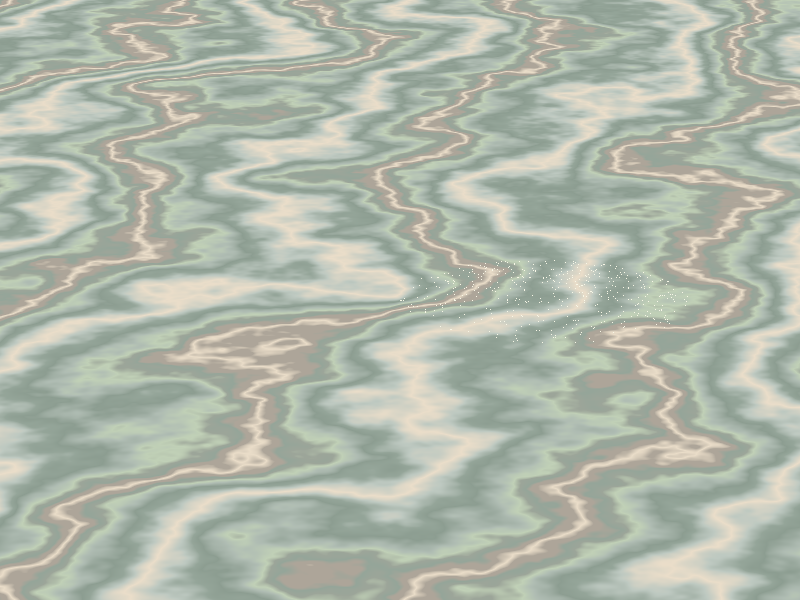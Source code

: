 //CAVALIERI EXAMPLE WITH HEMISPHERE AND (CYLINDER MINUS CONE)
//ANIMATE WITH CLOCK FROM .5 TO 0.01

//Files with predefined colors and textures
#include "colors.inc"
#include "glass.inc"
#include "golds.inc"
#include "metals.inc"
#include "stones.inc"
#include "woods.inc"

//Place the camera
camera {
  sky <0,0,1>          //Don't change this
  direction <-1,0,0>   //Don't change this  
  right <-4/3,0,0>     //Don't change this
  location  <10,0,3>  //Camera location
  look_at   <0,0,0>    //Where camera is pointing
  angle 15      //Angle of the view--increase to see more, decrease to see less
}

//Ambient light to "brighten up" darker pictures
global_settings { ambient_light White }

//Place a light--you can have more than one!
light_source {
  <0,0,5>       //Change this if you want to put the light at a different point
  color White        //Multiplying by 2 doubles the brightness
}  

light_source{ <5,5,5> color White}

//Set a background color
background { color White }

plane {<0,0,1>,0 texture {T_Stone24}}

intersection{

union{
sphere { <0, -.5, 0>, 0.5 texture{T_Silver_1A}}  
difference{
cylinder { <0, .5, 0>, <0, .5, .5>, .5 texture{T_Silver_1A}} 
cone { <0, .5, .5>, .5, <0, .5, 0>, 0 texture{T_Silver_1A}}
}
}

plane{<0,0,1>,clock pigment {color Red}}

}
